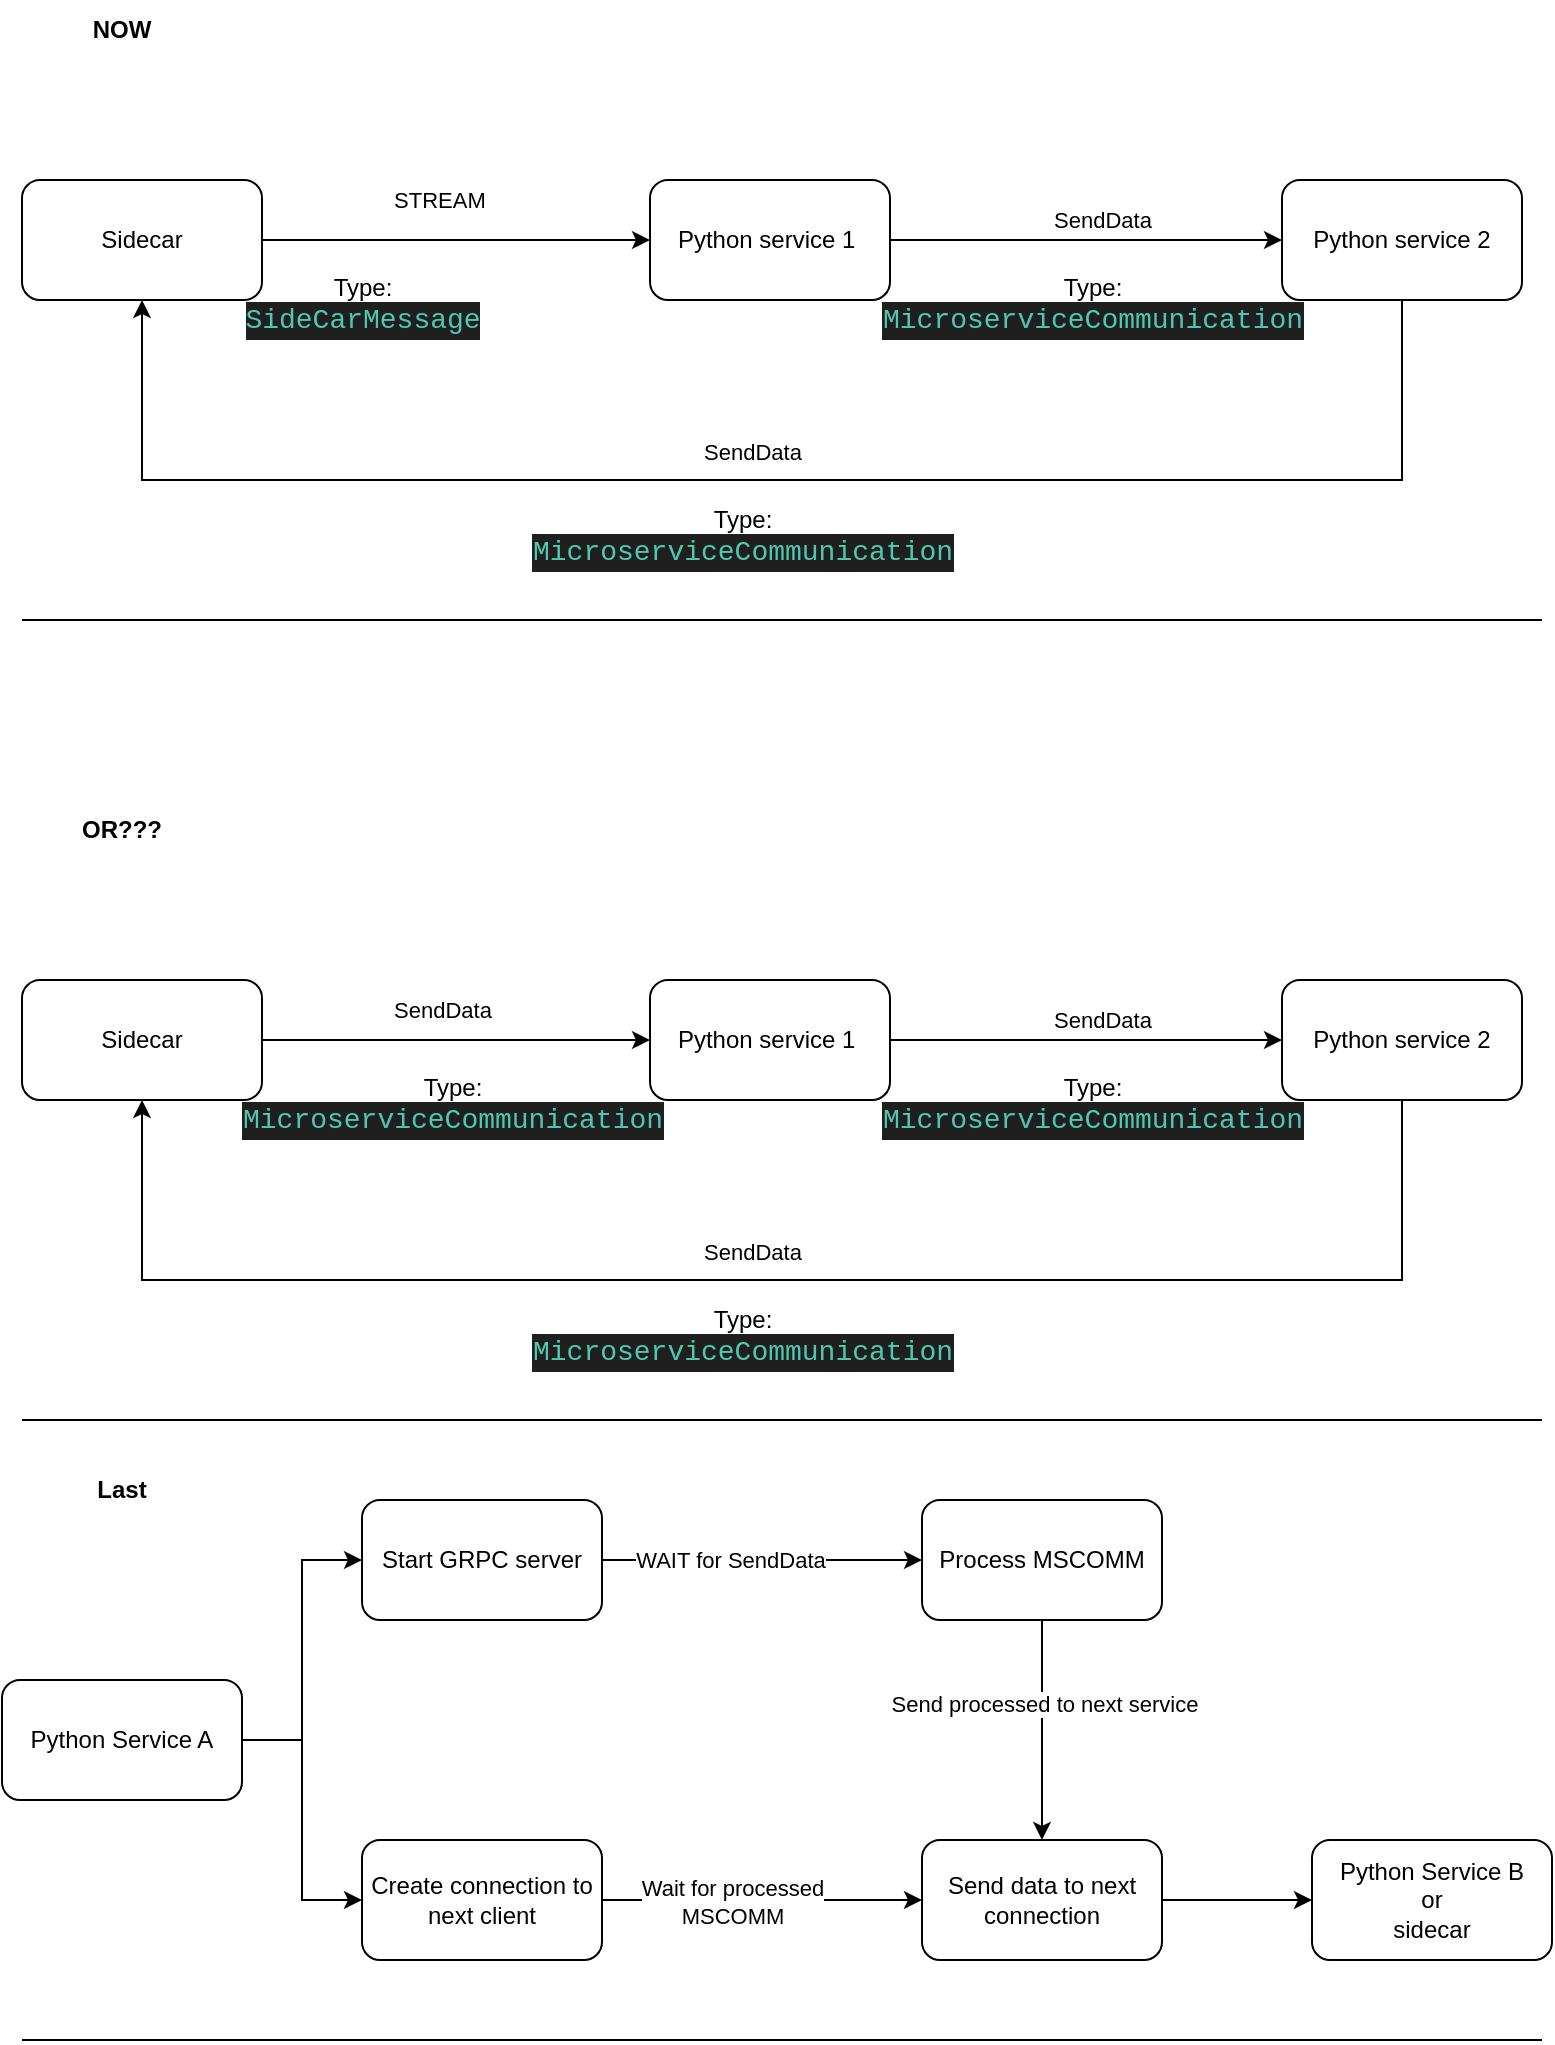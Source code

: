 <mxfile version="24.7.5">
  <diagram name="Page-1" id="GGKtzWUXEux6h5hyodcQ">
    <mxGraphModel dx="2074" dy="836" grid="1" gridSize="10" guides="1" tooltips="1" connect="1" arrows="1" fold="1" page="1" pageScale="1" pageWidth="827" pageHeight="1169" math="0" shadow="0">
      <root>
        <mxCell id="0" />
        <mxCell id="1" parent="0" />
        <mxCell id="f8cxn0Wl8pAEAEjFYCCp-5" style="edgeStyle=orthogonalEdgeStyle;rounded=0;orthogonalLoop=1;jettySize=auto;html=1;entryX=0;entryY=0.5;entryDx=0;entryDy=0;" parent="1" source="f8cxn0Wl8pAEAEjFYCCp-1" target="f8cxn0Wl8pAEAEjFYCCp-2" edge="1">
          <mxGeometry relative="1" as="geometry" />
        </mxCell>
        <mxCell id="f8cxn0Wl8pAEAEjFYCCp-6" value="STREAM&amp;nbsp;" style="edgeLabel;html=1;align=center;verticalAlign=middle;resizable=0;points=[];" parent="f8cxn0Wl8pAEAEjFYCCp-5" vertex="1" connectable="0">
          <mxGeometry x="-0.165" y="-3" relative="1" as="geometry">
            <mxPoint x="9" y="-23" as="offset" />
          </mxGeometry>
        </mxCell>
        <mxCell id="f8cxn0Wl8pAEAEjFYCCp-1" value="Sidecar" style="rounded=1;whiteSpace=wrap;html=1;" parent="1" vertex="1">
          <mxGeometry x="40" y="170" width="120" height="60" as="geometry" />
        </mxCell>
        <mxCell id="f8cxn0Wl8pAEAEjFYCCp-7" style="edgeStyle=orthogonalEdgeStyle;rounded=0;orthogonalLoop=1;jettySize=auto;html=1;" parent="1" source="f8cxn0Wl8pAEAEjFYCCp-2" target="f8cxn0Wl8pAEAEjFYCCp-3" edge="1">
          <mxGeometry relative="1" as="geometry" />
        </mxCell>
        <mxCell id="f8cxn0Wl8pAEAEjFYCCp-8" value="SendData" style="edgeLabel;html=1;align=center;verticalAlign=middle;resizable=0;points=[];" parent="f8cxn0Wl8pAEAEjFYCCp-7" vertex="1" connectable="0">
          <mxGeometry x="-0.296" relative="1" as="geometry">
            <mxPoint x="37" y="-10" as="offset" />
          </mxGeometry>
        </mxCell>
        <mxCell id="f8cxn0Wl8pAEAEjFYCCp-2" value="Python service 1&amp;nbsp;" style="rounded=1;whiteSpace=wrap;html=1;" parent="1" vertex="1">
          <mxGeometry x="354" y="170" width="120" height="60" as="geometry" />
        </mxCell>
        <mxCell id="f8cxn0Wl8pAEAEjFYCCp-13" style="edgeStyle=orthogonalEdgeStyle;rounded=0;orthogonalLoop=1;jettySize=auto;html=1;entryX=0.5;entryY=1;entryDx=0;entryDy=0;" parent="1" source="f8cxn0Wl8pAEAEjFYCCp-3" target="f8cxn0Wl8pAEAEjFYCCp-1" edge="1">
          <mxGeometry relative="1" as="geometry">
            <Array as="points">
              <mxPoint x="730" y="320" />
              <mxPoint x="100" y="320" />
            </Array>
          </mxGeometry>
        </mxCell>
        <mxCell id="f8cxn0Wl8pAEAEjFYCCp-3" value="Python service 2" style="rounded=1;whiteSpace=wrap;html=1;" parent="1" vertex="1">
          <mxGeometry x="670" y="170" width="120" height="60" as="geometry" />
        </mxCell>
        <mxCell id="f8cxn0Wl8pAEAEjFYCCp-9" value="Type:&lt;br&gt;&lt;div style=&quot;color: rgb(204, 204, 204); background-color: rgb(31, 31, 31); font-family: Consolas, &amp;quot;Courier New&amp;quot;, monospace; font-size: 14px; line-height: 19px; white-space-collapse: preserve;&quot;&gt;&lt;span style=&quot;color: #4ec9b0;&quot;&gt;SideCarMessage&lt;/span&gt;&lt;/div&gt;" style="text;html=1;align=center;verticalAlign=middle;resizable=0;points=[];autosize=1;strokeColor=none;fillColor=none;" parent="1" vertex="1">
          <mxGeometry x="145" y="208" width="130" height="50" as="geometry" />
        </mxCell>
        <mxCell id="f8cxn0Wl8pAEAEjFYCCp-10" value="Type:&lt;br&gt;&lt;div style=&quot;color: rgb(204, 204, 204); background-color: rgb(31, 31, 31); font-family: Consolas, &amp;quot;Courier New&amp;quot;, monospace; font-size: 14px; line-height: 19px; white-space-collapse: preserve;&quot;&gt;&lt;div style=&quot;line-height: 19px;&quot;&gt;&lt;span style=&quot;color: #4ec9b0;&quot;&gt;MicroserviceCommunication&lt;/span&gt;&lt;/div&gt;&lt;/div&gt;" style="text;html=1;align=center;verticalAlign=middle;resizable=0;points=[];autosize=1;strokeColor=none;fillColor=none;" parent="1" vertex="1">
          <mxGeometry x="465" y="208" width="220" height="50" as="geometry" />
        </mxCell>
        <mxCell id="f8cxn0Wl8pAEAEjFYCCp-11" value="&lt;b&gt;NOW&lt;/b&gt;" style="text;html=1;align=center;verticalAlign=middle;whiteSpace=wrap;rounded=0;" parent="1" vertex="1">
          <mxGeometry x="60" y="80" width="60" height="30" as="geometry" />
        </mxCell>
        <mxCell id="f8cxn0Wl8pAEAEjFYCCp-12" value="" style="endArrow=none;html=1;rounded=0;" parent="1" edge="1">
          <mxGeometry width="50" height="50" relative="1" as="geometry">
            <mxPoint x="40" y="390" as="sourcePoint" />
            <mxPoint x="800" y="390" as="targetPoint" />
          </mxGeometry>
        </mxCell>
        <mxCell id="f8cxn0Wl8pAEAEjFYCCp-14" value="SendData" style="edgeLabel;html=1;align=center;verticalAlign=middle;resizable=0;points=[];" parent="1" vertex="1" connectable="0">
          <mxGeometry x="405" y="306" as="geometry" />
        </mxCell>
        <mxCell id="f8cxn0Wl8pAEAEjFYCCp-15" value="Type:&lt;br&gt;&lt;div style=&quot;color: rgb(204, 204, 204); background-color: rgb(31, 31, 31); font-family: Consolas, &amp;quot;Courier New&amp;quot;, monospace; font-size: 14px; line-height: 19px; white-space-collapse: preserve;&quot;&gt;&lt;div style=&quot;line-height: 19px;&quot;&gt;&lt;span style=&quot;color: #4ec9b0;&quot;&gt;MicroserviceCommunication&lt;/span&gt;&lt;/div&gt;&lt;/div&gt;" style="text;html=1;align=center;verticalAlign=middle;resizable=0;points=[];autosize=1;strokeColor=none;fillColor=none;" parent="1" vertex="1">
          <mxGeometry x="290" y="324" width="220" height="50" as="geometry" />
        </mxCell>
        <mxCell id="f8cxn0Wl8pAEAEjFYCCp-16" style="edgeStyle=orthogonalEdgeStyle;rounded=0;orthogonalLoop=1;jettySize=auto;html=1;entryX=0;entryY=0.5;entryDx=0;entryDy=0;" parent="1" source="f8cxn0Wl8pAEAEjFYCCp-18" target="f8cxn0Wl8pAEAEjFYCCp-21" edge="1">
          <mxGeometry relative="1" as="geometry" />
        </mxCell>
        <mxCell id="f8cxn0Wl8pAEAEjFYCCp-18" value="Sidecar" style="rounded=1;whiteSpace=wrap;html=1;" parent="1" vertex="1">
          <mxGeometry x="40" y="570" width="120" height="60" as="geometry" />
        </mxCell>
        <mxCell id="f8cxn0Wl8pAEAEjFYCCp-19" style="edgeStyle=orthogonalEdgeStyle;rounded=0;orthogonalLoop=1;jettySize=auto;html=1;" parent="1" source="f8cxn0Wl8pAEAEjFYCCp-21" target="f8cxn0Wl8pAEAEjFYCCp-23" edge="1">
          <mxGeometry relative="1" as="geometry" />
        </mxCell>
        <mxCell id="f8cxn0Wl8pAEAEjFYCCp-20" value="SendData" style="edgeLabel;html=1;align=center;verticalAlign=middle;resizable=0;points=[];" parent="f8cxn0Wl8pAEAEjFYCCp-19" vertex="1" connectable="0">
          <mxGeometry x="-0.296" relative="1" as="geometry">
            <mxPoint x="37" y="-10" as="offset" />
          </mxGeometry>
        </mxCell>
        <mxCell id="f8cxn0Wl8pAEAEjFYCCp-21" value="Python service 1&amp;nbsp;" style="rounded=1;whiteSpace=wrap;html=1;" parent="1" vertex="1">
          <mxGeometry x="354" y="570" width="120" height="60" as="geometry" />
        </mxCell>
        <mxCell id="f8cxn0Wl8pAEAEjFYCCp-22" style="edgeStyle=orthogonalEdgeStyle;rounded=0;orthogonalLoop=1;jettySize=auto;html=1;entryX=0.5;entryY=1;entryDx=0;entryDy=0;" parent="1" source="f8cxn0Wl8pAEAEjFYCCp-23" target="f8cxn0Wl8pAEAEjFYCCp-18" edge="1">
          <mxGeometry relative="1" as="geometry">
            <Array as="points">
              <mxPoint x="730" y="720" />
              <mxPoint x="100" y="720" />
            </Array>
          </mxGeometry>
        </mxCell>
        <mxCell id="f8cxn0Wl8pAEAEjFYCCp-23" value="Python service 2" style="rounded=1;whiteSpace=wrap;html=1;" parent="1" vertex="1">
          <mxGeometry x="670" y="570" width="120" height="60" as="geometry" />
        </mxCell>
        <mxCell id="f8cxn0Wl8pAEAEjFYCCp-24" value="Type:&lt;br&gt;&lt;div style=&quot;white-space-collapse: preserve; color: rgb(204, 204, 204); background-color: rgb(31, 31, 31); font-family: Consolas, &amp;quot;Courier New&amp;quot;, monospace; font-size: 14px; line-height: 19px;&quot;&gt;&lt;div style=&quot;line-height: 19px;&quot;&gt;&lt;span style=&quot;color: rgb(78, 201, 176);&quot;&gt;MicroserviceCommunication&lt;/span&gt;&lt;/div&gt;&lt;/div&gt;" style="text;html=1;align=center;verticalAlign=middle;resizable=0;points=[];autosize=1;strokeColor=none;fillColor=none;" parent="1" vertex="1">
          <mxGeometry x="145" y="608" width="220" height="50" as="geometry" />
        </mxCell>
        <mxCell id="f8cxn0Wl8pAEAEjFYCCp-25" value="Type:&lt;br&gt;&lt;div style=&quot;color: rgb(204, 204, 204); background-color: rgb(31, 31, 31); font-family: Consolas, &amp;quot;Courier New&amp;quot;, monospace; font-size: 14px; line-height: 19px; white-space-collapse: preserve;&quot;&gt;&lt;div style=&quot;line-height: 19px;&quot;&gt;&lt;span style=&quot;color: #4ec9b0;&quot;&gt;MicroserviceCommunication&lt;/span&gt;&lt;/div&gt;&lt;/div&gt;" style="text;html=1;align=center;verticalAlign=middle;resizable=0;points=[];autosize=1;strokeColor=none;fillColor=none;" parent="1" vertex="1">
          <mxGeometry x="465" y="608" width="220" height="50" as="geometry" />
        </mxCell>
        <mxCell id="f8cxn0Wl8pAEAEjFYCCp-26" value="&lt;b&gt;OR&lt;/b&gt;&lt;b style=&quot;background-color: initial;&quot;&gt;???&lt;/b&gt;" style="text;html=1;align=center;verticalAlign=middle;whiteSpace=wrap;rounded=0;" parent="1" vertex="1">
          <mxGeometry x="60" y="480" width="60" height="30" as="geometry" />
        </mxCell>
        <mxCell id="f8cxn0Wl8pAEAEjFYCCp-27" value="" style="endArrow=none;html=1;rounded=0;" parent="1" edge="1">
          <mxGeometry width="50" height="50" relative="1" as="geometry">
            <mxPoint x="40" y="790" as="sourcePoint" />
            <mxPoint x="800" y="790" as="targetPoint" />
          </mxGeometry>
        </mxCell>
        <mxCell id="f8cxn0Wl8pAEAEjFYCCp-28" value="SendData" style="edgeLabel;html=1;align=center;verticalAlign=middle;resizable=0;points=[];" parent="1" vertex="1" connectable="0">
          <mxGeometry x="405" y="706" as="geometry" />
        </mxCell>
        <mxCell id="f8cxn0Wl8pAEAEjFYCCp-29" value="Type:&lt;br&gt;&lt;div style=&quot;color: rgb(204, 204, 204); background-color: rgb(31, 31, 31); font-family: Consolas, &amp;quot;Courier New&amp;quot;, monospace; font-size: 14px; line-height: 19px; white-space-collapse: preserve;&quot;&gt;&lt;div style=&quot;line-height: 19px;&quot;&gt;&lt;span style=&quot;color: #4ec9b0;&quot;&gt;MicroserviceCommunication&lt;/span&gt;&lt;/div&gt;&lt;/div&gt;" style="text;html=1;align=center;verticalAlign=middle;resizable=0;points=[];autosize=1;strokeColor=none;fillColor=none;" parent="1" vertex="1">
          <mxGeometry x="290" y="724" width="220" height="50" as="geometry" />
        </mxCell>
        <mxCell id="f8cxn0Wl8pAEAEjFYCCp-30" value="SendData" style="edgeLabel;html=1;align=center;verticalAlign=middle;resizable=0;points=[];" parent="1" vertex="1" connectable="0">
          <mxGeometry x="250" y="585" as="geometry" />
        </mxCell>
        <mxCell id="LEeBYhgFfHJEdmibUD4I-1" style="edgeStyle=orthogonalEdgeStyle;rounded=0;orthogonalLoop=1;jettySize=auto;html=1;entryX=0;entryY=0.5;entryDx=0;entryDy=0;" edge="1" parent="1" source="LEeBYhgFfHJEdmibUD4I-2" target="LEeBYhgFfHJEdmibUD4I-15">
          <mxGeometry relative="1" as="geometry">
            <mxPoint x="250" y="860" as="targetPoint" />
          </mxGeometry>
        </mxCell>
        <mxCell id="LEeBYhgFfHJEdmibUD4I-19" style="edgeStyle=orthogonalEdgeStyle;rounded=0;orthogonalLoop=1;jettySize=auto;html=1;entryX=0;entryY=0.5;entryDx=0;entryDy=0;" edge="1" parent="1" source="LEeBYhgFfHJEdmibUD4I-2" target="LEeBYhgFfHJEdmibUD4I-20">
          <mxGeometry relative="1" as="geometry">
            <mxPoint x="160" y="1060" as="targetPoint" />
          </mxGeometry>
        </mxCell>
        <mxCell id="LEeBYhgFfHJEdmibUD4I-2" value="Python Service A" style="rounded=1;whiteSpace=wrap;html=1;" vertex="1" parent="1">
          <mxGeometry x="30" y="920" width="120" height="60" as="geometry" />
        </mxCell>
        <mxCell id="LEeBYhgFfHJEdmibUD4I-10" value="&lt;b&gt;Last&lt;/b&gt;" style="text;html=1;align=center;verticalAlign=middle;whiteSpace=wrap;rounded=0;" vertex="1" parent="1">
          <mxGeometry x="60" y="810" width="60" height="30" as="geometry" />
        </mxCell>
        <mxCell id="LEeBYhgFfHJEdmibUD4I-11" value="" style="endArrow=none;html=1;rounded=0;" edge="1" parent="1">
          <mxGeometry width="50" height="50" relative="1" as="geometry">
            <mxPoint x="40" y="1100" as="sourcePoint" />
            <mxPoint x="800" y="1100" as="targetPoint" />
          </mxGeometry>
        </mxCell>
        <mxCell id="LEeBYhgFfHJEdmibUD4I-16" style="edgeStyle=orthogonalEdgeStyle;rounded=0;orthogonalLoop=1;jettySize=auto;html=1;" edge="1" parent="1" source="LEeBYhgFfHJEdmibUD4I-15">
          <mxGeometry relative="1" as="geometry">
            <mxPoint x="490" y="860" as="targetPoint" />
          </mxGeometry>
        </mxCell>
        <mxCell id="LEeBYhgFfHJEdmibUD4I-17" value="WAIT for SendData" style="edgeLabel;html=1;align=center;verticalAlign=middle;resizable=0;points=[];" vertex="1" connectable="0" parent="LEeBYhgFfHJEdmibUD4I-16">
          <mxGeometry x="-0.203" relative="1" as="geometry">
            <mxPoint as="offset" />
          </mxGeometry>
        </mxCell>
        <mxCell id="LEeBYhgFfHJEdmibUD4I-15" value="Start GRPC server" style="rounded=1;whiteSpace=wrap;html=1;" vertex="1" parent="1">
          <mxGeometry x="210" y="830" width="120" height="60" as="geometry" />
        </mxCell>
        <mxCell id="LEeBYhgFfHJEdmibUD4I-24" style="edgeStyle=orthogonalEdgeStyle;rounded=0;orthogonalLoop=1;jettySize=auto;html=1;" edge="1" parent="1" source="LEeBYhgFfHJEdmibUD4I-18" target="LEeBYhgFfHJEdmibUD4I-21">
          <mxGeometry relative="1" as="geometry" />
        </mxCell>
        <mxCell id="LEeBYhgFfHJEdmibUD4I-25" value="Send processed to next service" style="edgeLabel;html=1;align=center;verticalAlign=middle;resizable=0;points=[];" vertex="1" connectable="0" parent="LEeBYhgFfHJEdmibUD4I-24">
          <mxGeometry x="-0.236" y="1" relative="1" as="geometry">
            <mxPoint as="offset" />
          </mxGeometry>
        </mxCell>
        <mxCell id="LEeBYhgFfHJEdmibUD4I-18" value="Process MSCOMM" style="rounded=1;whiteSpace=wrap;html=1;" vertex="1" parent="1">
          <mxGeometry x="490" y="830" width="120" height="60" as="geometry" />
        </mxCell>
        <mxCell id="LEeBYhgFfHJEdmibUD4I-22" style="edgeStyle=orthogonalEdgeStyle;rounded=0;orthogonalLoop=1;jettySize=auto;html=1;entryX=0;entryY=0.5;entryDx=0;entryDy=0;" edge="1" parent="1" source="LEeBYhgFfHJEdmibUD4I-20" target="LEeBYhgFfHJEdmibUD4I-21">
          <mxGeometry relative="1" as="geometry" />
        </mxCell>
        <mxCell id="LEeBYhgFfHJEdmibUD4I-23" value="Wait for processed &lt;br&gt;MSCOMM" style="edgeLabel;html=1;align=center;verticalAlign=middle;resizable=0;points=[];" vertex="1" connectable="0" parent="LEeBYhgFfHJEdmibUD4I-22">
          <mxGeometry x="-0.188" y="-1" relative="1" as="geometry">
            <mxPoint as="offset" />
          </mxGeometry>
        </mxCell>
        <mxCell id="LEeBYhgFfHJEdmibUD4I-20" value="Create connection to next client" style="rounded=1;whiteSpace=wrap;html=1;" vertex="1" parent="1">
          <mxGeometry x="210" y="1000" width="120" height="60" as="geometry" />
        </mxCell>
        <mxCell id="LEeBYhgFfHJEdmibUD4I-27" style="edgeStyle=orthogonalEdgeStyle;rounded=0;orthogonalLoop=1;jettySize=auto;html=1;" edge="1" parent="1" source="LEeBYhgFfHJEdmibUD4I-21" target="LEeBYhgFfHJEdmibUD4I-26">
          <mxGeometry relative="1" as="geometry" />
        </mxCell>
        <mxCell id="LEeBYhgFfHJEdmibUD4I-21" value="Send data to next connection" style="rounded=1;whiteSpace=wrap;html=1;" vertex="1" parent="1">
          <mxGeometry x="490" y="1000" width="120" height="60" as="geometry" />
        </mxCell>
        <mxCell id="LEeBYhgFfHJEdmibUD4I-26" value="Python Service B&lt;br&gt;or&lt;br&gt;sidecar" style="rounded=1;whiteSpace=wrap;html=1;" vertex="1" parent="1">
          <mxGeometry x="685" y="1000" width="120" height="60" as="geometry" />
        </mxCell>
      </root>
    </mxGraphModel>
  </diagram>
</mxfile>

